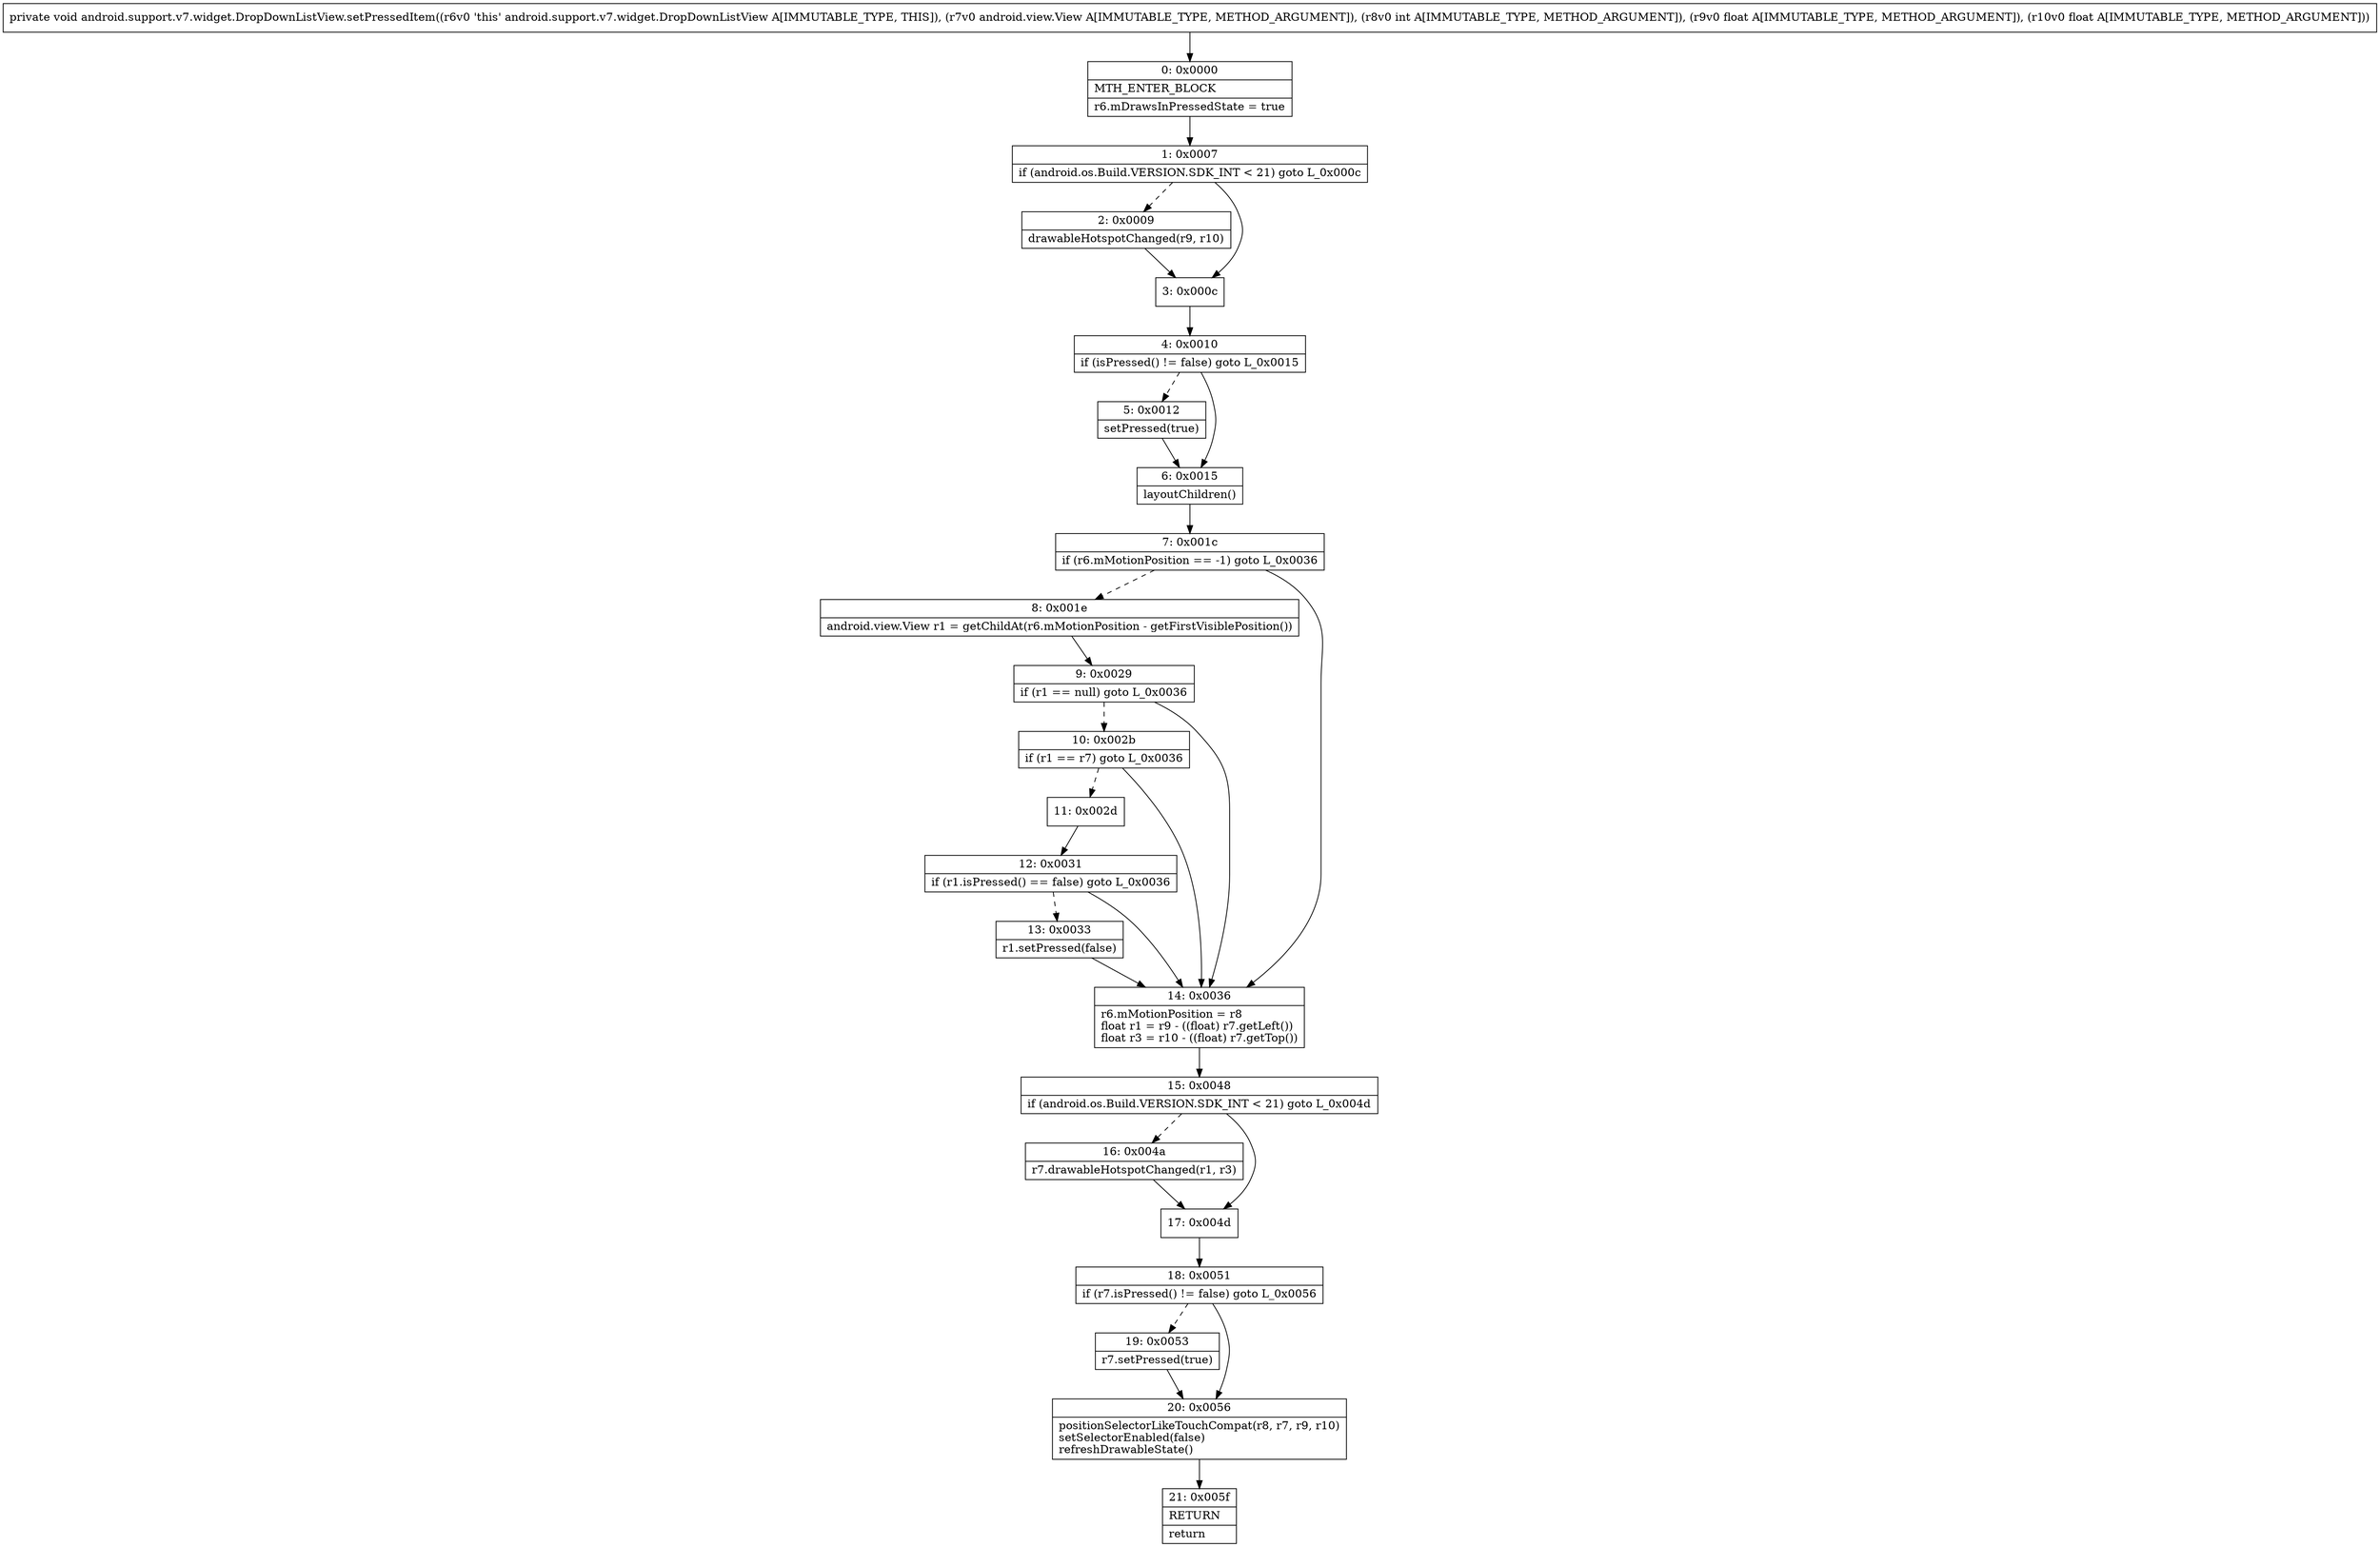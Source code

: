 digraph "CFG forandroid.support.v7.widget.DropDownListView.setPressedItem(Landroid\/view\/View;IFF)V" {
Node_0 [shape=record,label="{0\:\ 0x0000|MTH_ENTER_BLOCK\l|r6.mDrawsInPressedState = true\l}"];
Node_1 [shape=record,label="{1\:\ 0x0007|if (android.os.Build.VERSION.SDK_INT \< 21) goto L_0x000c\l}"];
Node_2 [shape=record,label="{2\:\ 0x0009|drawableHotspotChanged(r9, r10)\l}"];
Node_3 [shape=record,label="{3\:\ 0x000c}"];
Node_4 [shape=record,label="{4\:\ 0x0010|if (isPressed() != false) goto L_0x0015\l}"];
Node_5 [shape=record,label="{5\:\ 0x0012|setPressed(true)\l}"];
Node_6 [shape=record,label="{6\:\ 0x0015|layoutChildren()\l}"];
Node_7 [shape=record,label="{7\:\ 0x001c|if (r6.mMotionPosition == \-1) goto L_0x0036\l}"];
Node_8 [shape=record,label="{8\:\ 0x001e|android.view.View r1 = getChildAt(r6.mMotionPosition \- getFirstVisiblePosition())\l}"];
Node_9 [shape=record,label="{9\:\ 0x0029|if (r1 == null) goto L_0x0036\l}"];
Node_10 [shape=record,label="{10\:\ 0x002b|if (r1 == r7) goto L_0x0036\l}"];
Node_11 [shape=record,label="{11\:\ 0x002d}"];
Node_12 [shape=record,label="{12\:\ 0x0031|if (r1.isPressed() == false) goto L_0x0036\l}"];
Node_13 [shape=record,label="{13\:\ 0x0033|r1.setPressed(false)\l}"];
Node_14 [shape=record,label="{14\:\ 0x0036|r6.mMotionPosition = r8\lfloat r1 = r9 \- ((float) r7.getLeft())\lfloat r3 = r10 \- ((float) r7.getTop())\l}"];
Node_15 [shape=record,label="{15\:\ 0x0048|if (android.os.Build.VERSION.SDK_INT \< 21) goto L_0x004d\l}"];
Node_16 [shape=record,label="{16\:\ 0x004a|r7.drawableHotspotChanged(r1, r3)\l}"];
Node_17 [shape=record,label="{17\:\ 0x004d}"];
Node_18 [shape=record,label="{18\:\ 0x0051|if (r7.isPressed() != false) goto L_0x0056\l}"];
Node_19 [shape=record,label="{19\:\ 0x0053|r7.setPressed(true)\l}"];
Node_20 [shape=record,label="{20\:\ 0x0056|positionSelectorLikeTouchCompat(r8, r7, r9, r10)\lsetSelectorEnabled(false)\lrefreshDrawableState()\l}"];
Node_21 [shape=record,label="{21\:\ 0x005f|RETURN\l|return\l}"];
MethodNode[shape=record,label="{private void android.support.v7.widget.DropDownListView.setPressedItem((r6v0 'this' android.support.v7.widget.DropDownListView A[IMMUTABLE_TYPE, THIS]), (r7v0 android.view.View A[IMMUTABLE_TYPE, METHOD_ARGUMENT]), (r8v0 int A[IMMUTABLE_TYPE, METHOD_ARGUMENT]), (r9v0 float A[IMMUTABLE_TYPE, METHOD_ARGUMENT]), (r10v0 float A[IMMUTABLE_TYPE, METHOD_ARGUMENT])) }"];
MethodNode -> Node_0;
Node_0 -> Node_1;
Node_1 -> Node_2[style=dashed];
Node_1 -> Node_3;
Node_2 -> Node_3;
Node_3 -> Node_4;
Node_4 -> Node_5[style=dashed];
Node_4 -> Node_6;
Node_5 -> Node_6;
Node_6 -> Node_7;
Node_7 -> Node_8[style=dashed];
Node_7 -> Node_14;
Node_8 -> Node_9;
Node_9 -> Node_10[style=dashed];
Node_9 -> Node_14;
Node_10 -> Node_11[style=dashed];
Node_10 -> Node_14;
Node_11 -> Node_12;
Node_12 -> Node_13[style=dashed];
Node_12 -> Node_14;
Node_13 -> Node_14;
Node_14 -> Node_15;
Node_15 -> Node_16[style=dashed];
Node_15 -> Node_17;
Node_16 -> Node_17;
Node_17 -> Node_18;
Node_18 -> Node_19[style=dashed];
Node_18 -> Node_20;
Node_19 -> Node_20;
Node_20 -> Node_21;
}

